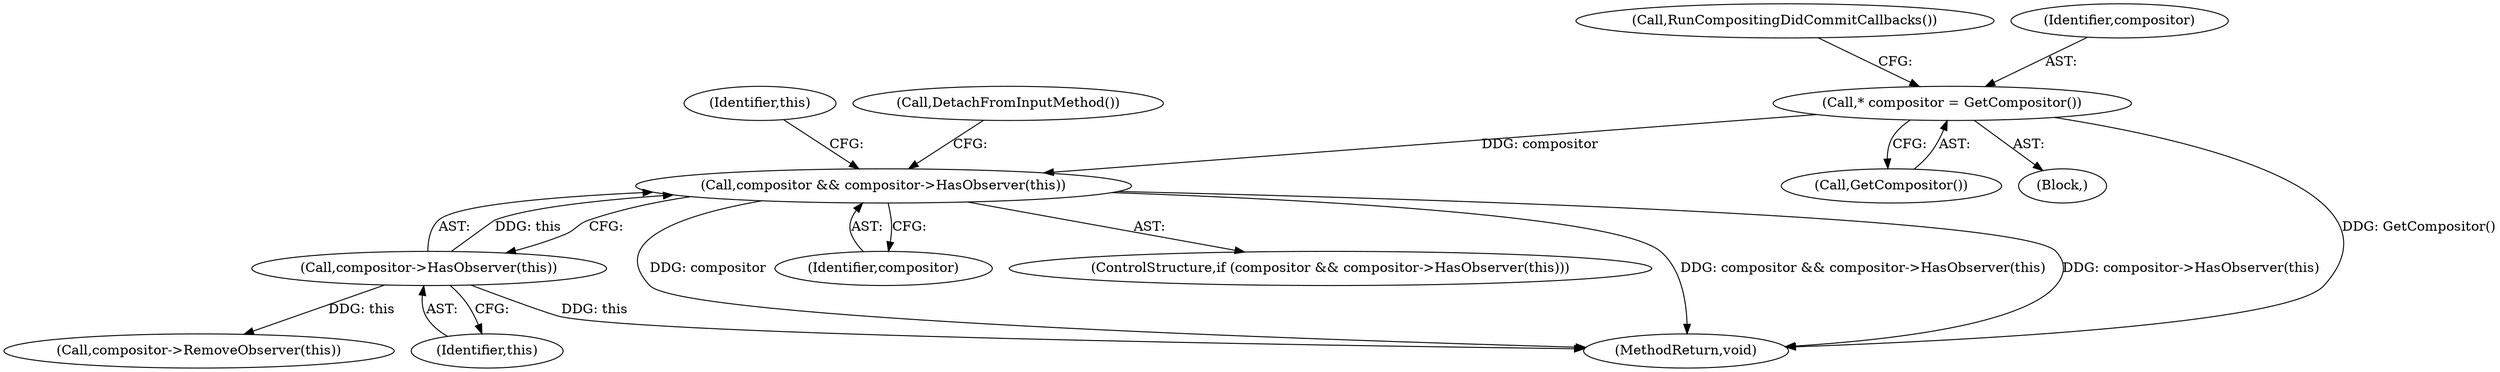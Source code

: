 digraph "0_Chrome_18d67244984a574ba2dd8779faabc0e3e34f4b76_29@pointer" {
"1000111" [label="(Call,compositor && compositor->HasObserver(this))"];
"1000105" [label="(Call,* compositor = GetCompositor())"];
"1000113" [label="(Call,compositor->HasObserver(this))"];
"1000101" [label="(Block,)"];
"1000108" [label="(Call,RunCompositingDidCommitCallbacks())"];
"1000115" [label="(Call,compositor->RemoveObserver(this))"];
"1000112" [label="(Identifier,compositor)"];
"1000110" [label="(ControlStructure,if (compositor && compositor->HasObserver(this)))"];
"1000114" [label="(Identifier,this)"];
"1000116" [label="(Identifier,this)"];
"1000111" [label="(Call,compositor && compositor->HasObserver(this))"];
"1000117" [label="(Call,DetachFromInputMethod())"];
"1000105" [label="(Call,* compositor = GetCompositor())"];
"1000118" [label="(MethodReturn,void)"];
"1000113" [label="(Call,compositor->HasObserver(this))"];
"1000106" [label="(Identifier,compositor)"];
"1000107" [label="(Call,GetCompositor())"];
"1000111" -> "1000110"  [label="AST: "];
"1000111" -> "1000112"  [label="CFG: "];
"1000111" -> "1000113"  [label="CFG: "];
"1000112" -> "1000111"  [label="AST: "];
"1000113" -> "1000111"  [label="AST: "];
"1000116" -> "1000111"  [label="CFG: "];
"1000117" -> "1000111"  [label="CFG: "];
"1000111" -> "1000118"  [label="DDG: compositor->HasObserver(this)"];
"1000111" -> "1000118"  [label="DDG: compositor"];
"1000111" -> "1000118"  [label="DDG: compositor && compositor->HasObserver(this)"];
"1000105" -> "1000111"  [label="DDG: compositor"];
"1000113" -> "1000111"  [label="DDG: this"];
"1000105" -> "1000101"  [label="AST: "];
"1000105" -> "1000107"  [label="CFG: "];
"1000106" -> "1000105"  [label="AST: "];
"1000107" -> "1000105"  [label="AST: "];
"1000108" -> "1000105"  [label="CFG: "];
"1000105" -> "1000118"  [label="DDG: GetCompositor()"];
"1000113" -> "1000114"  [label="CFG: "];
"1000114" -> "1000113"  [label="AST: "];
"1000113" -> "1000118"  [label="DDG: this"];
"1000113" -> "1000115"  [label="DDG: this"];
}
